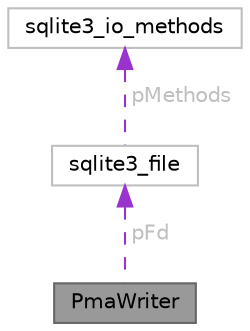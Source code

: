 digraph "PmaWriter"
{
 // LATEX_PDF_SIZE
  bgcolor="transparent";
  edge [fontname=Helvetica,fontsize=10,labelfontname=Helvetica,labelfontsize=10];
  node [fontname=Helvetica,fontsize=10,shape=box,height=0.2,width=0.4];
  Node1 [id="Node000001",label="PmaWriter",height=0.2,width=0.4,color="gray40", fillcolor="grey60", style="filled", fontcolor="black",tooltip=" "];
  Node2 -> Node1 [id="edge1_Node000001_Node000002",dir="back",color="darkorchid3",style="dashed",tooltip=" ",label=" pFd",fontcolor="grey" ];
  Node2 [id="Node000002",label="sqlite3_file",height=0.2,width=0.4,color="grey75", fillcolor="white", style="filled",URL="$structsqlite3__file.html",tooltip=" "];
  Node3 -> Node2 [id="edge2_Node000002_Node000003",dir="back",color="darkorchid3",style="dashed",tooltip=" ",label=" pMethods",fontcolor="grey" ];
  Node3 [id="Node000003",label="sqlite3_io_methods",height=0.2,width=0.4,color="grey75", fillcolor="white", style="filled",URL="$structsqlite3__io__methods.html",tooltip=" "];
}
